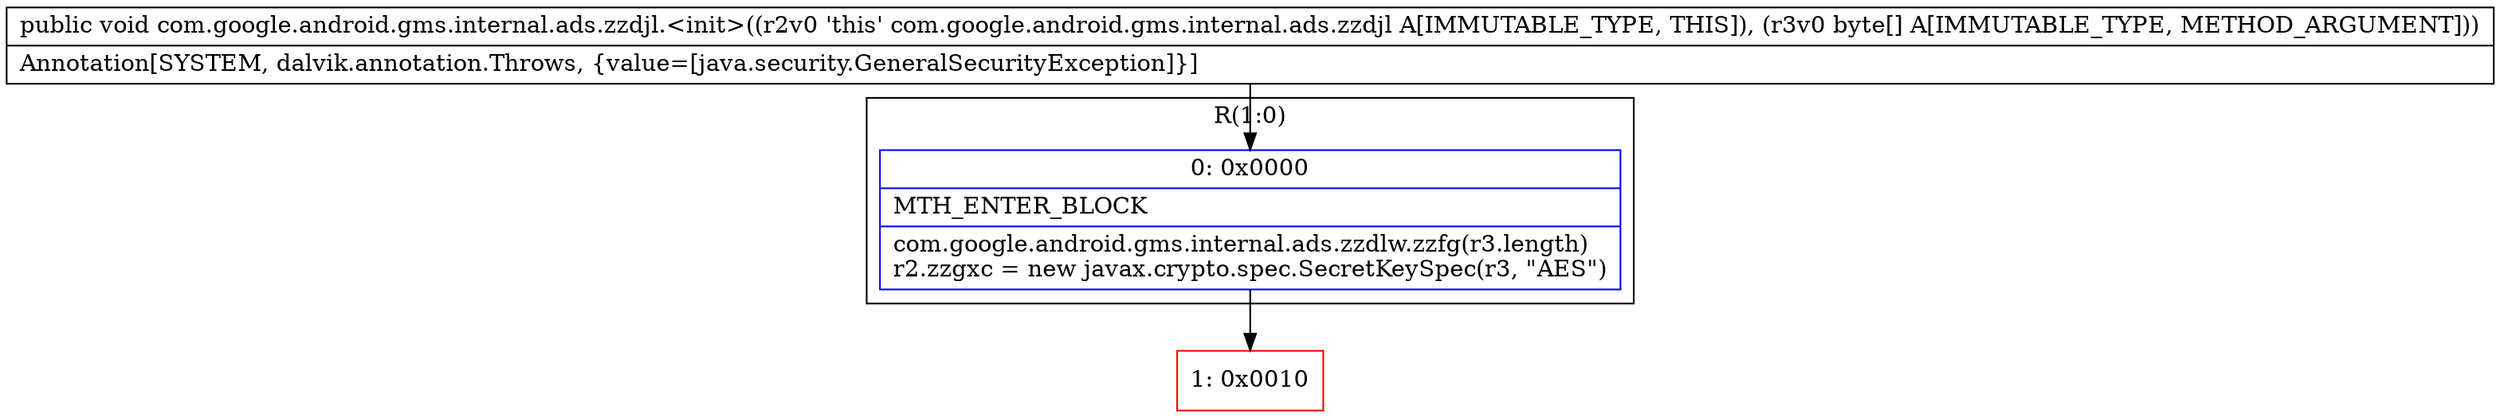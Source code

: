 digraph "CFG forcom.google.android.gms.internal.ads.zzdjl.\<init\>([B)V" {
subgraph cluster_Region_1749845976 {
label = "R(1:0)";
node [shape=record,color=blue];
Node_0 [shape=record,label="{0\:\ 0x0000|MTH_ENTER_BLOCK\l|com.google.android.gms.internal.ads.zzdlw.zzfg(r3.length)\lr2.zzgxc = new javax.crypto.spec.SecretKeySpec(r3, \"AES\")\l}"];
}
Node_1 [shape=record,color=red,label="{1\:\ 0x0010}"];
MethodNode[shape=record,label="{public void com.google.android.gms.internal.ads.zzdjl.\<init\>((r2v0 'this' com.google.android.gms.internal.ads.zzdjl A[IMMUTABLE_TYPE, THIS]), (r3v0 byte[] A[IMMUTABLE_TYPE, METHOD_ARGUMENT]))  | Annotation[SYSTEM, dalvik.annotation.Throws, \{value=[java.security.GeneralSecurityException]\}]\l}"];
MethodNode -> Node_0;
Node_0 -> Node_1;
}


